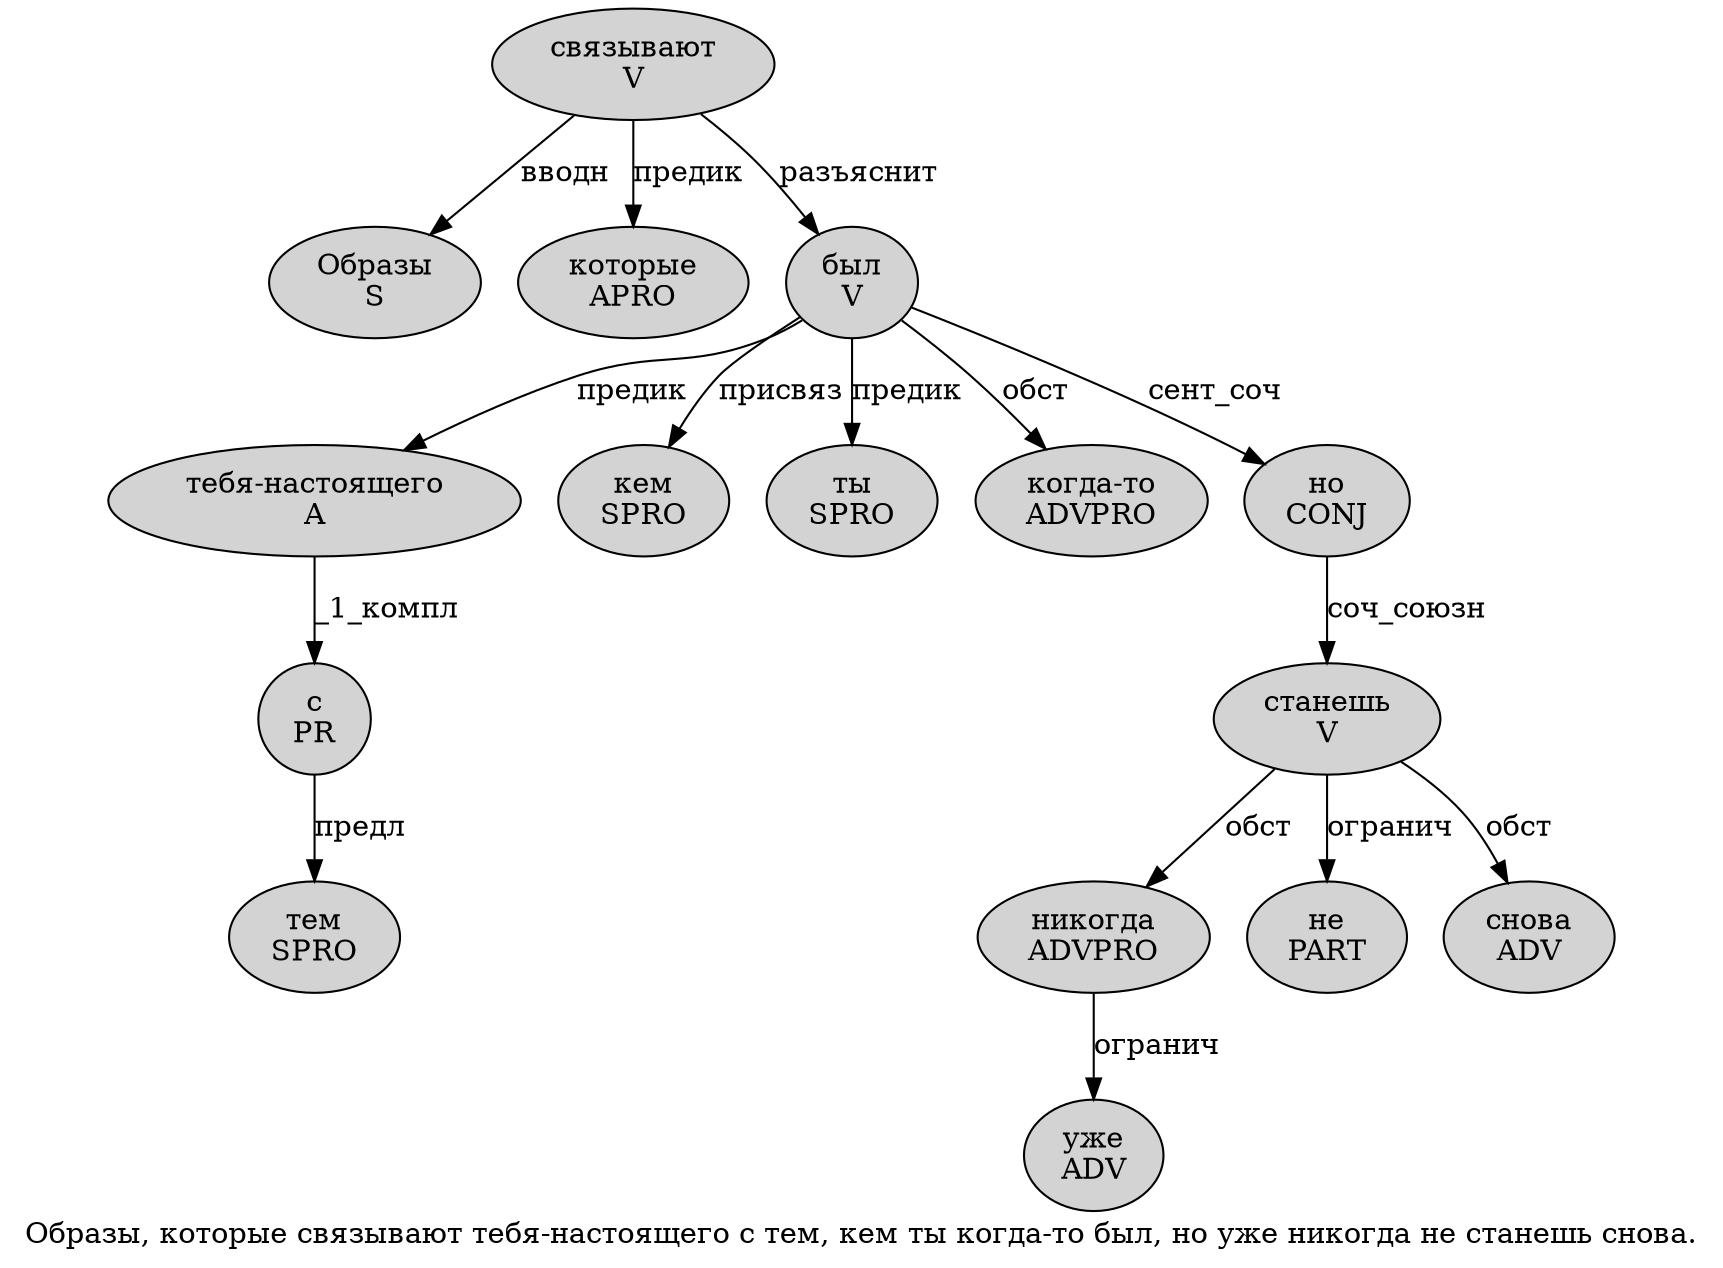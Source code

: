 digraph SENTENCE_2067 {
	graph [label="Образы, которые связывают тебя-настоящего с тем, кем ты когда-то был, но уже никогда не станешь снова."]
	node [style=filled]
		0 [label="Образы
S" color="" fillcolor=lightgray penwidth=1 shape=ellipse]
		2 [label="которые
APRO" color="" fillcolor=lightgray penwidth=1 shape=ellipse]
		3 [label="связывают
V" color="" fillcolor=lightgray penwidth=1 shape=ellipse]
		4 [label="тебя-настоящего
A" color="" fillcolor=lightgray penwidth=1 shape=ellipse]
		5 [label="с
PR" color="" fillcolor=lightgray penwidth=1 shape=ellipse]
		6 [label="тем
SPRO" color="" fillcolor=lightgray penwidth=1 shape=ellipse]
		8 [label="кем
SPRO" color="" fillcolor=lightgray penwidth=1 shape=ellipse]
		9 [label="ты
SPRO" color="" fillcolor=lightgray penwidth=1 shape=ellipse]
		10 [label="когда-то
ADVPRO" color="" fillcolor=lightgray penwidth=1 shape=ellipse]
		11 [label="был
V" color="" fillcolor=lightgray penwidth=1 shape=ellipse]
		13 [label="но
CONJ" color="" fillcolor=lightgray penwidth=1 shape=ellipse]
		14 [label="уже
ADV" color="" fillcolor=lightgray penwidth=1 shape=ellipse]
		15 [label="никогда
ADVPRO" color="" fillcolor=lightgray penwidth=1 shape=ellipse]
		16 [label="не
PART" color="" fillcolor=lightgray penwidth=1 shape=ellipse]
		17 [label="станешь
V" color="" fillcolor=lightgray penwidth=1 shape=ellipse]
		18 [label="снова
ADV" color="" fillcolor=lightgray penwidth=1 shape=ellipse]
			13 -> 17 [label="соч_союзн"]
			4 -> 5 [label="_1_компл"]
			15 -> 14 [label="огранич"]
			3 -> 0 [label="вводн"]
			3 -> 2 [label="предик"]
			3 -> 11 [label="разъяснит"]
			11 -> 4 [label="предик"]
			11 -> 8 [label="присвяз"]
			11 -> 9 [label="предик"]
			11 -> 10 [label="обст"]
			11 -> 13 [label="сент_соч"]
			17 -> 15 [label="обст"]
			17 -> 16 [label="огранич"]
			17 -> 18 [label="обст"]
			5 -> 6 [label="предл"]
}